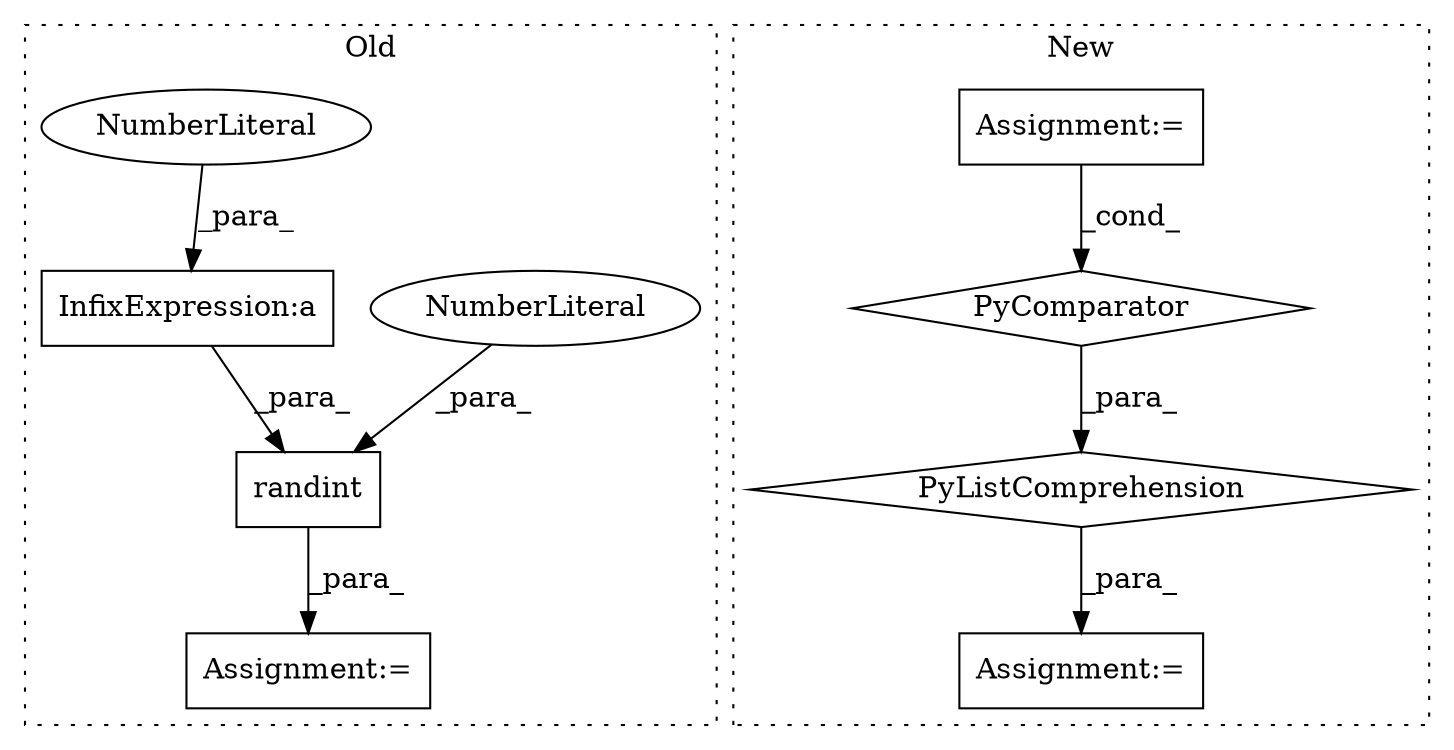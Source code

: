 digraph G {
subgraph cluster0 {
1 [label="randint" a="32" s="10794,10816" l="8,1" shape="box"];
6 [label="Assignment:=" a="7" s="10865" l="1" shape="box"];
7 [label="NumberLiteral" a="34" s="10804" l="1" shape="ellipse"];
8 [label="InfixExpression:a" a="27" s="10731" l="3" shape="box"];
9 [label="NumberLiteral" a="34" s="10734" l="1" shape="ellipse"];
label = "Old";
style="dotted";
}
subgraph cluster1 {
2 [label="PyListComprehension" a="109" s="10990" l="122" shape="diamond"];
3 [label="PyComparator" a="113" s="11082" l="22" shape="diamond"];
4 [label="Assignment:=" a="7" s="11082" l="22" shape="box"];
5 [label="Assignment:=" a="7" s="10966" l="1" shape="box"];
label = "New";
style="dotted";
}
1 -> 6 [label="_para_"];
2 -> 5 [label="_para_"];
3 -> 2 [label="_para_"];
4 -> 3 [label="_cond_"];
7 -> 1 [label="_para_"];
8 -> 1 [label="_para_"];
9 -> 8 [label="_para_"];
}